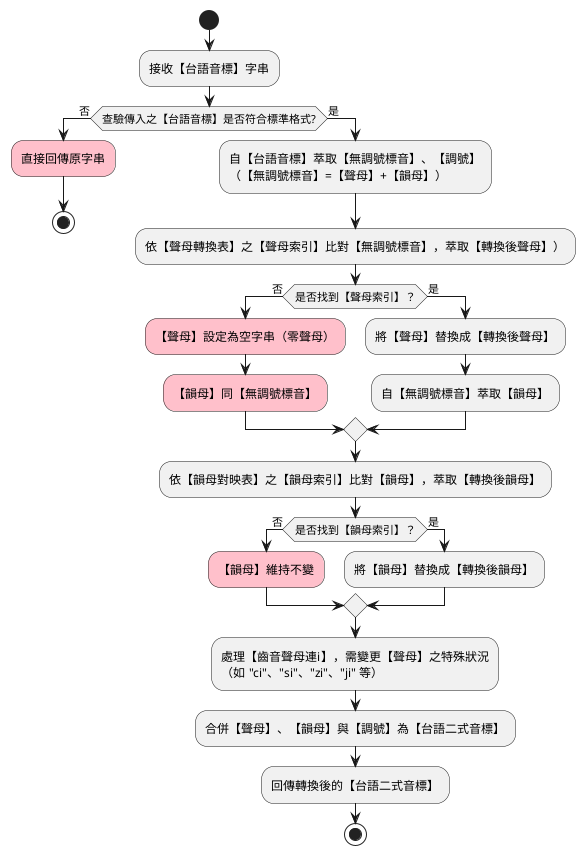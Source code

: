 @startuml
start
:接收【台語音標】字串;
if (查驗傳入之【台語音標】是否符合標準格式?) then (否)
  #pink:直接回傳原字串;
  stop
else (是)
  :自【台語音標】萃取【無調號標音】、【調號】\n（【無調號標音】=【聲母】+【韻母】）;
  :依【聲母轉換表】之【聲母索引】比對【無調號標音】，萃取【轉換後聲母】）;
  if (是否找到【聲母索引】？) then (否)
    #pink:【聲母】設定為空字串（零聲母）;
    #pink:【韻母】同【無調號標音】;
  else (是)
    :將【聲母】替換成【轉換後聲母】;
    :自【無調號標音】萃取【韻母】;
  endif
  :依【韻母對映表】之【韻母索引】比對【韻母】，萃取【轉換後韻母】;
  if (是否找到【韻母索引】？) then (否)
    #pink:【韻母】維持不變;
  else (是)
    :將【韻母】替換成【轉換後韻母】;
  endif
  /'if (韻母是否在映射表中?) then (否)'/
  /'  if (<color:red>韻母是否以 "o" 結尾?) then (是)'/
  /'    :替換 "o" 為 "or";'/
  /'  else (否)'/
  /'    #pink:保持韻母不變;'/
  /'  endif'/
  /'else (是)'/
  /'  :替換為對應韻母;'/
  /'endif'/
  :處理【齒音聲母連i】，需變更【聲母】之特殊狀況\n（如 "ci"、"si"、"zi"、"ji" 等）;
  :合併【聲母】、【韻母】與【調號】為【台語二式音標】;
  :回傳轉換後的【台語二式音標】;
  stop
@enduml
